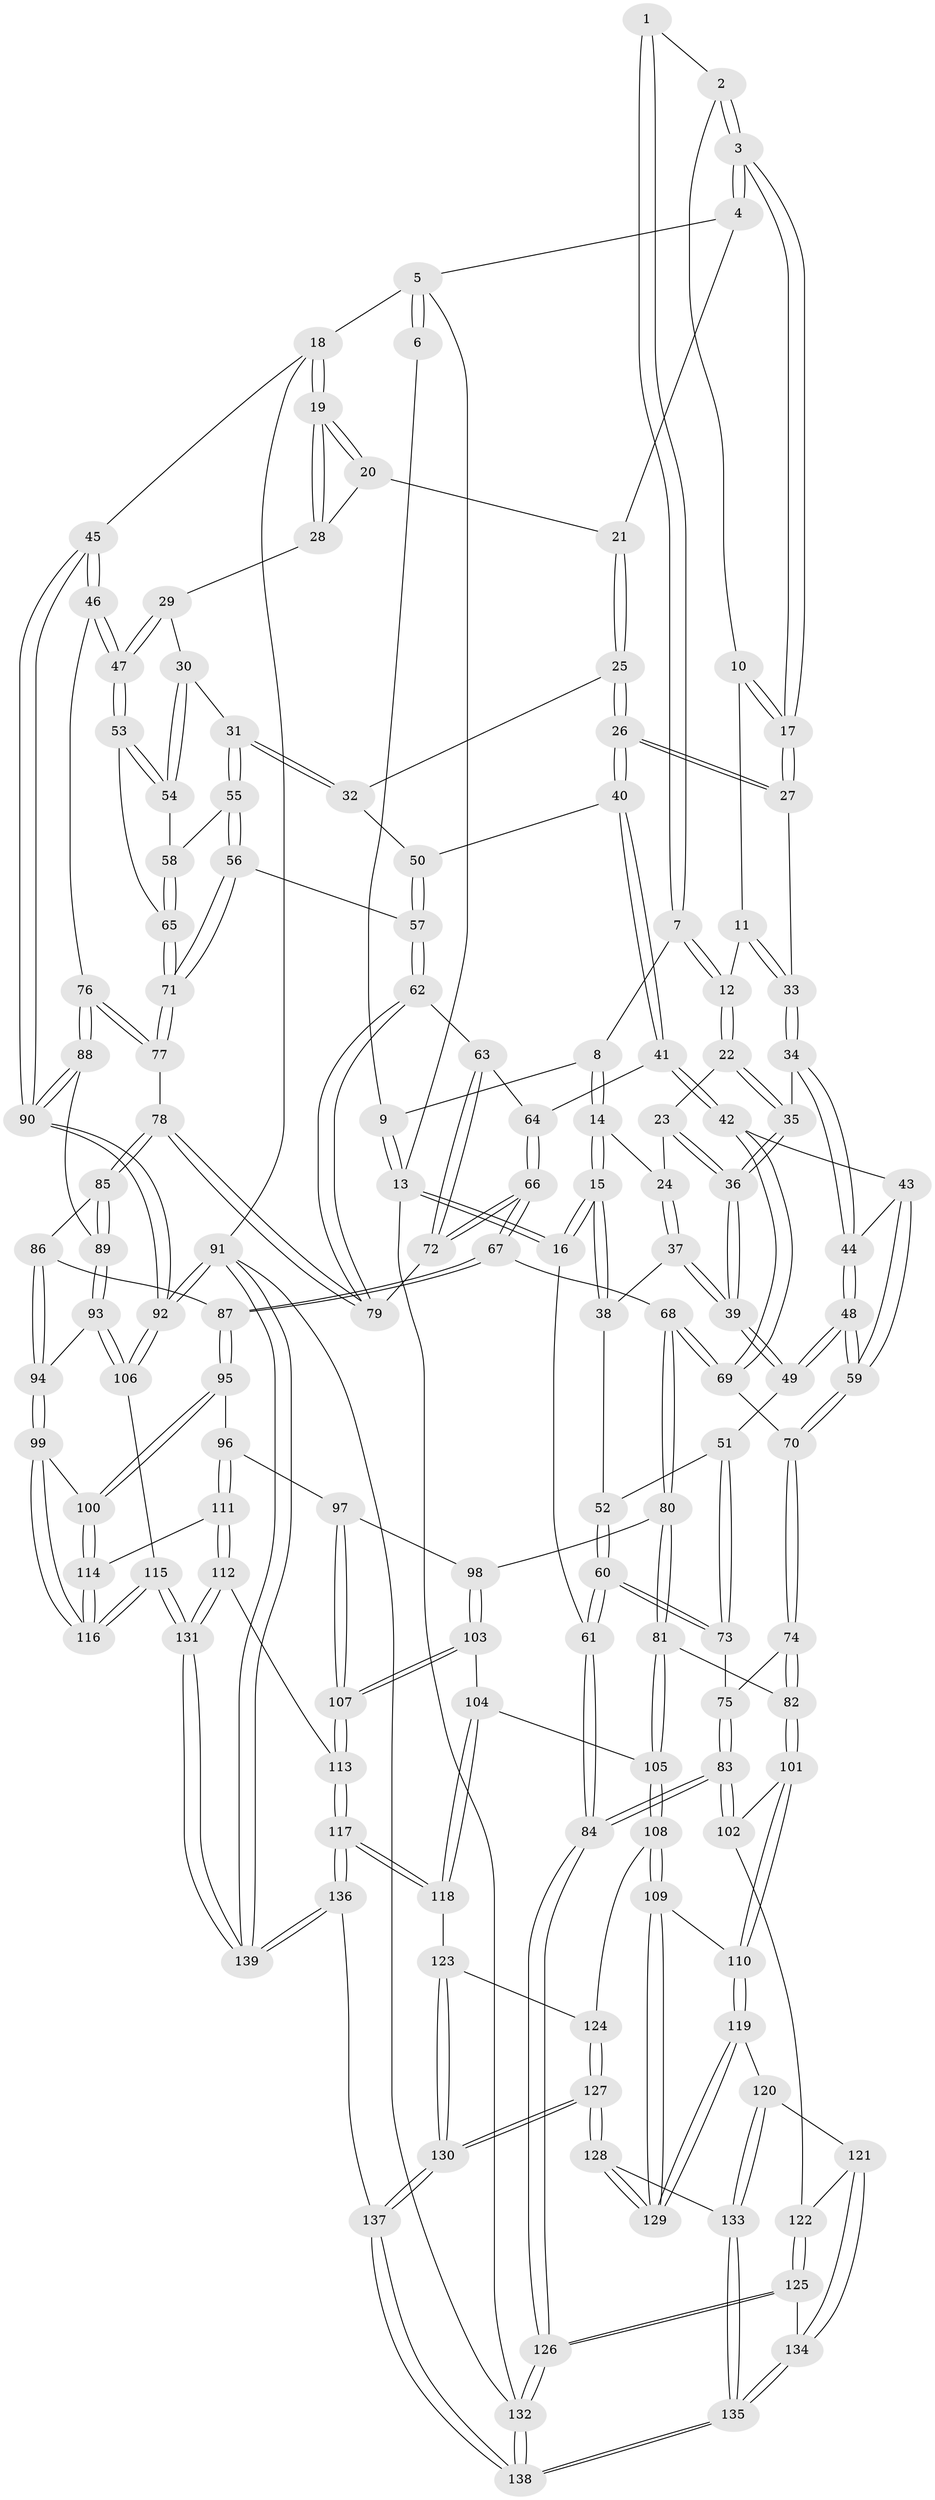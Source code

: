 // coarse degree distribution, {3: 0.13414634146341464, 4: 0.45121951219512196, 5: 0.36585365853658536, 7: 0.012195121951219513, 6: 0.036585365853658534}
// Generated by graph-tools (version 1.1) at 2025/42/03/06/25 10:42:34]
// undirected, 139 vertices, 344 edges
graph export_dot {
graph [start="1"]
  node [color=gray90,style=filled];
  1 [pos="+0.3163874127634294+0"];
  2 [pos="+0.335225241197532+0.03445883132862006"];
  3 [pos="+0.4750458214946526+0.1067613111802441"];
  4 [pos="+0.6985450449156229+0"];
  5 [pos="+0.6994282949887117+0"];
  6 [pos="+0.2731354625888904+0"];
  7 [pos="+0.2056516077543803+0.11942722386011237"];
  8 [pos="+0.06797656738580175+0"];
  9 [pos="+0+0"];
  10 [pos="+0.30070403074298474+0.11829166741249673"];
  11 [pos="+0.25567234846587283+0.14803738986961526"];
  12 [pos="+0.21598874562130427+0.14333490103302265"];
  13 [pos="+0+0"];
  14 [pos="+0.06817933425991402+0.16403683220052195"];
  15 [pos="+0+0.24498288309251975"];
  16 [pos="+0+0.24522643334816752"];
  17 [pos="+0.45464455519408625+0.17887371522135906"];
  18 [pos="+1+0.17160379156473568"];
  19 [pos="+1+0.16264990754607045"];
  20 [pos="+0.8674112827384576+0.08029306914063289"];
  21 [pos="+0.7206354255429899+0"];
  22 [pos="+0.1928338961177803+0.17072869494650847"];
  23 [pos="+0.16292914864522798+0.19348155853541085"];
  24 [pos="+0.11022646570494059+0.2049689218914614"];
  25 [pos="+0.7005333924197882+0.09078490804595848"];
  26 [pos="+0.5186978107889323+0.2902685102216053"];
  27 [pos="+0.45525897925261116+0.20302294200264284"];
  28 [pos="+0.8821757223086045+0.22967754334200813"];
  29 [pos="+0.8748142496659246+0.24876817154412806"];
  30 [pos="+0.8280565014072846+0.27823562283131387"];
  31 [pos="+0.7608855408216548+0.27812222315180263"];
  32 [pos="+0.7325037052933588+0.25613490154829716"];
  33 [pos="+0.3244952929121223+0.2483626094769944"];
  34 [pos="+0.31370269890899716+0.2686770152321067"];
  35 [pos="+0.2516250004533473+0.274371337112483"];
  36 [pos="+0.20125275321527883+0.30242728878439806"];
  37 [pos="+0.08747970657365298+0.26214261760785507"];
  38 [pos="+0.050894682088005+0.2888729749046304"];
  39 [pos="+0.18363607907800852+0.3392033622881359"];
  40 [pos="+0.5191960788854701+0.291919372312742"];
  41 [pos="+0.5019145993183761+0.350761161151344"];
  42 [pos="+0.4762592478229916+0.36923352742994237"];
  43 [pos="+0.3604062476014693+0.33678297306292587"];
  44 [pos="+0.31681641181989895+0.2947422957897187"];
  45 [pos="+1+0.3937074406086652"];
  46 [pos="+1+0.3921433008286303"];
  47 [pos="+1+0.385214840153957"];
  48 [pos="+0.2446377543186516+0.4184454726836573"];
  49 [pos="+0.1871144796780377+0.39536284491652895"];
  50 [pos="+0.628918792164209+0.2996608261479389"];
  51 [pos="+0.1787615923502247+0.39890385625307606"];
  52 [pos="+0.06300055915885819+0.3374766854643197"];
  53 [pos="+0.9516289592289123+0.39905093663509034"];
  54 [pos="+0.852407810136039+0.3508948176342331"];
  55 [pos="+0.7391891845829157+0.4092968484971136"];
  56 [pos="+0.7137432934157564+0.43683052757557495"];
  57 [pos="+0.7007956544793922+0.44251125589492873"];
  58 [pos="+0.8211458519538867+0.40867982355330595"];
  59 [pos="+0.2926713911284312+0.4683624886787049"];
  60 [pos="+0+0.5009293394294098"];
  61 [pos="+0+0.6016245212092419"];
  62 [pos="+0.6996658244161447+0.4435973321312739"];
  63 [pos="+0.5956066379096722+0.4320894892405238"];
  64 [pos="+0.5126489307011506+0.3629930365856473"];
  65 [pos="+0.8655135202070195+0.45379738257723923"];
  66 [pos="+0.5383655994743396+0.5604462142640618"];
  67 [pos="+0.5127780878956821+0.6010335868984922"];
  68 [pos="+0.4916103934889653+0.6059233590909604"];
  69 [pos="+0.42894718054842923+0.43774384098991304"];
  70 [pos="+0.29360689489354275+0.4697384424616236"];
  71 [pos="+0.8495648718965049+0.52748174365363"];
  72 [pos="+0.5674555308439478+0.5307857957174863"];
  73 [pos="+0.10843206629235715+0.4608059668758838"];
  74 [pos="+0.2776352661663228+0.6132638918839448"];
  75 [pos="+0.1736145689099625+0.5409643733280499"];
  76 [pos="+0.8679994021856201+0.5593858336715772"];
  77 [pos="+0.8530788571409241+0.541055699053976"];
  78 [pos="+0.7021848414872924+0.5660120349126347"];
  79 [pos="+0.6893510929985301+0.5132659255227491"];
  80 [pos="+0.44501525591321395+0.6471953375204358"];
  81 [pos="+0.36609619904546153+0.6689437043357497"];
  82 [pos="+0.2793394523732778+0.6237295496551248"];
  83 [pos="+0+0.6401703449359853"];
  84 [pos="+0+0.6338703239153786"];
  85 [pos="+0.7002141705699705+0.5735416090241823"];
  86 [pos="+0.6551518524331708+0.6366604998264995"];
  87 [pos="+0.6291095558539685+0.6450917104590722"];
  88 [pos="+0.8975824191949519+0.6443765807472343"];
  89 [pos="+0.8542134945469285+0.6782598074241959"];
  90 [pos="+1+0.6929109689895973"];
  91 [pos="+1+1"];
  92 [pos="+1+0.9199817903578155"];
  93 [pos="+0.821004159497574+0.721120386353947"];
  94 [pos="+0.7767592032344203+0.7313718657618483"];
  95 [pos="+0.6200786770392758+0.7289360926613145"];
  96 [pos="+0.5891555031317618+0.765317290436914"];
  97 [pos="+0.5545064588657495+0.7607769606979088"];
  98 [pos="+0.497667342429221+0.7215437050055383"];
  99 [pos="+0.732325111050394+0.77842609018346"];
  100 [pos="+0.710711516122394+0.7801936749496147"];
  101 [pos="+0.13736125289268702+0.7075490792932566"];
  102 [pos="+0.06866446326532466+0.7036977972881717"];
  103 [pos="+0.4843634193138072+0.8157015113917531"];
  104 [pos="+0.4274127819581643+0.8024101954388386"];
  105 [pos="+0.3648090111970621+0.7600267881931383"];
  106 [pos="+0.881459326491507+0.8645611239404541"];
  107 [pos="+0.5053702010721937+0.8388369513705375"];
  108 [pos="+0.35012329730097863+0.7932756620926018"];
  109 [pos="+0.265071828929241+0.8399378104030453"];
  110 [pos="+0.18875118575500627+0.8074844795600108"];
  111 [pos="+0.6115100075974014+0.8415648857272952"];
  112 [pos="+0.5971050442797409+0.8801149505439396"];
  113 [pos="+0.5275553136158836+0.9129038280811091"];
  114 [pos="+0.6465515008288474+0.8269740362829613"];
  115 [pos="+0.7646037803964465+0.9559492539632546"];
  116 [pos="+0.7460050883255633+0.8876716635413884"];
  117 [pos="+0.4967482095819984+0.9558574675118445"];
  118 [pos="+0.45181527385847914+0.9094991154649409"];
  119 [pos="+0.16565203520528643+0.8776901528305742"];
  120 [pos="+0.15613193374317588+0.8884058071286057"];
  121 [pos="+0.1525822808430458+0.8899282484819664"];
  122 [pos="+0.08526088921952266+0.8288156675454476"];
  123 [pos="+0.36943092135115063+0.8569902123922712"];
  124 [pos="+0.35590515259684957+0.8142275208902997"];
  125 [pos="+0.07747960692359497+0.9352175340965052"];
  126 [pos="+0+0.8086515779132795"];
  127 [pos="+0.27817613504014954+0.9472426982576624"];
  128 [pos="+0.27480746110287074+0.9444546160222838"];
  129 [pos="+0.27077283903014615+0.9333459997894518"];
  130 [pos="+0.311354957967513+0.9766178532868798"];
  131 [pos="+0.7577191086652187+0.9702882469864047"];
  132 [pos="+0+1"];
  133 [pos="+0.19666443631384153+0.9607731526706773"];
  134 [pos="+0.07956617453014814+0.9368803855582886"];
  135 [pos="+0.11035859853782766+1"];
  136 [pos="+0.4413323384157324+1"];
  137 [pos="+0.4367674311091606+1"];
  138 [pos="+0.08411558326988532+1"];
  139 [pos="+0.7555180198244733+1"];
  1 -- 2;
  1 -- 7;
  1 -- 7;
  2 -- 3;
  2 -- 3;
  2 -- 10;
  3 -- 4;
  3 -- 4;
  3 -- 17;
  3 -- 17;
  4 -- 5;
  4 -- 21;
  5 -- 6;
  5 -- 6;
  5 -- 13;
  5 -- 18;
  6 -- 9;
  7 -- 8;
  7 -- 12;
  7 -- 12;
  8 -- 9;
  8 -- 14;
  8 -- 14;
  9 -- 13;
  9 -- 13;
  10 -- 11;
  10 -- 17;
  10 -- 17;
  11 -- 12;
  11 -- 33;
  11 -- 33;
  12 -- 22;
  12 -- 22;
  13 -- 16;
  13 -- 16;
  13 -- 132;
  14 -- 15;
  14 -- 15;
  14 -- 24;
  15 -- 16;
  15 -- 16;
  15 -- 38;
  15 -- 38;
  16 -- 61;
  17 -- 27;
  17 -- 27;
  18 -- 19;
  18 -- 19;
  18 -- 45;
  18 -- 91;
  19 -- 20;
  19 -- 20;
  19 -- 28;
  19 -- 28;
  20 -- 21;
  20 -- 28;
  21 -- 25;
  21 -- 25;
  22 -- 23;
  22 -- 35;
  22 -- 35;
  23 -- 24;
  23 -- 36;
  23 -- 36;
  24 -- 37;
  24 -- 37;
  25 -- 26;
  25 -- 26;
  25 -- 32;
  26 -- 27;
  26 -- 27;
  26 -- 40;
  26 -- 40;
  27 -- 33;
  28 -- 29;
  29 -- 30;
  29 -- 47;
  29 -- 47;
  30 -- 31;
  30 -- 54;
  30 -- 54;
  31 -- 32;
  31 -- 32;
  31 -- 55;
  31 -- 55;
  32 -- 50;
  33 -- 34;
  33 -- 34;
  34 -- 35;
  34 -- 44;
  34 -- 44;
  35 -- 36;
  35 -- 36;
  36 -- 39;
  36 -- 39;
  37 -- 38;
  37 -- 39;
  37 -- 39;
  38 -- 52;
  39 -- 49;
  39 -- 49;
  40 -- 41;
  40 -- 41;
  40 -- 50;
  41 -- 42;
  41 -- 42;
  41 -- 64;
  42 -- 43;
  42 -- 69;
  42 -- 69;
  43 -- 44;
  43 -- 59;
  43 -- 59;
  44 -- 48;
  44 -- 48;
  45 -- 46;
  45 -- 46;
  45 -- 90;
  45 -- 90;
  46 -- 47;
  46 -- 47;
  46 -- 76;
  47 -- 53;
  47 -- 53;
  48 -- 49;
  48 -- 49;
  48 -- 59;
  48 -- 59;
  49 -- 51;
  50 -- 57;
  50 -- 57;
  51 -- 52;
  51 -- 73;
  51 -- 73;
  52 -- 60;
  52 -- 60;
  53 -- 54;
  53 -- 54;
  53 -- 65;
  54 -- 58;
  55 -- 56;
  55 -- 56;
  55 -- 58;
  56 -- 57;
  56 -- 71;
  56 -- 71;
  57 -- 62;
  57 -- 62;
  58 -- 65;
  58 -- 65;
  59 -- 70;
  59 -- 70;
  60 -- 61;
  60 -- 61;
  60 -- 73;
  60 -- 73;
  61 -- 84;
  61 -- 84;
  62 -- 63;
  62 -- 79;
  62 -- 79;
  63 -- 64;
  63 -- 72;
  63 -- 72;
  64 -- 66;
  64 -- 66;
  65 -- 71;
  65 -- 71;
  66 -- 67;
  66 -- 67;
  66 -- 72;
  66 -- 72;
  67 -- 68;
  67 -- 87;
  67 -- 87;
  68 -- 69;
  68 -- 69;
  68 -- 80;
  68 -- 80;
  69 -- 70;
  70 -- 74;
  70 -- 74;
  71 -- 77;
  71 -- 77;
  72 -- 79;
  73 -- 75;
  74 -- 75;
  74 -- 82;
  74 -- 82;
  75 -- 83;
  75 -- 83;
  76 -- 77;
  76 -- 77;
  76 -- 88;
  76 -- 88;
  77 -- 78;
  78 -- 79;
  78 -- 79;
  78 -- 85;
  78 -- 85;
  80 -- 81;
  80 -- 81;
  80 -- 98;
  81 -- 82;
  81 -- 105;
  81 -- 105;
  82 -- 101;
  82 -- 101;
  83 -- 84;
  83 -- 84;
  83 -- 102;
  83 -- 102;
  84 -- 126;
  84 -- 126;
  85 -- 86;
  85 -- 89;
  85 -- 89;
  86 -- 87;
  86 -- 94;
  86 -- 94;
  87 -- 95;
  87 -- 95;
  88 -- 89;
  88 -- 90;
  88 -- 90;
  89 -- 93;
  89 -- 93;
  90 -- 92;
  90 -- 92;
  91 -- 92;
  91 -- 92;
  91 -- 139;
  91 -- 139;
  91 -- 132;
  92 -- 106;
  92 -- 106;
  93 -- 94;
  93 -- 106;
  93 -- 106;
  94 -- 99;
  94 -- 99;
  95 -- 96;
  95 -- 100;
  95 -- 100;
  96 -- 97;
  96 -- 111;
  96 -- 111;
  97 -- 98;
  97 -- 107;
  97 -- 107;
  98 -- 103;
  98 -- 103;
  99 -- 100;
  99 -- 116;
  99 -- 116;
  100 -- 114;
  100 -- 114;
  101 -- 102;
  101 -- 110;
  101 -- 110;
  102 -- 122;
  103 -- 104;
  103 -- 107;
  103 -- 107;
  104 -- 105;
  104 -- 118;
  104 -- 118;
  105 -- 108;
  105 -- 108;
  106 -- 115;
  107 -- 113;
  107 -- 113;
  108 -- 109;
  108 -- 109;
  108 -- 124;
  109 -- 110;
  109 -- 129;
  109 -- 129;
  110 -- 119;
  110 -- 119;
  111 -- 112;
  111 -- 112;
  111 -- 114;
  112 -- 113;
  112 -- 131;
  112 -- 131;
  113 -- 117;
  113 -- 117;
  114 -- 116;
  114 -- 116;
  115 -- 116;
  115 -- 116;
  115 -- 131;
  115 -- 131;
  117 -- 118;
  117 -- 118;
  117 -- 136;
  117 -- 136;
  118 -- 123;
  119 -- 120;
  119 -- 129;
  119 -- 129;
  120 -- 121;
  120 -- 133;
  120 -- 133;
  121 -- 122;
  121 -- 134;
  121 -- 134;
  122 -- 125;
  122 -- 125;
  123 -- 124;
  123 -- 130;
  123 -- 130;
  124 -- 127;
  124 -- 127;
  125 -- 126;
  125 -- 126;
  125 -- 134;
  126 -- 132;
  126 -- 132;
  127 -- 128;
  127 -- 128;
  127 -- 130;
  127 -- 130;
  128 -- 129;
  128 -- 129;
  128 -- 133;
  130 -- 137;
  130 -- 137;
  131 -- 139;
  131 -- 139;
  132 -- 138;
  132 -- 138;
  133 -- 135;
  133 -- 135;
  134 -- 135;
  134 -- 135;
  135 -- 138;
  135 -- 138;
  136 -- 137;
  136 -- 139;
  136 -- 139;
  137 -- 138;
  137 -- 138;
}
